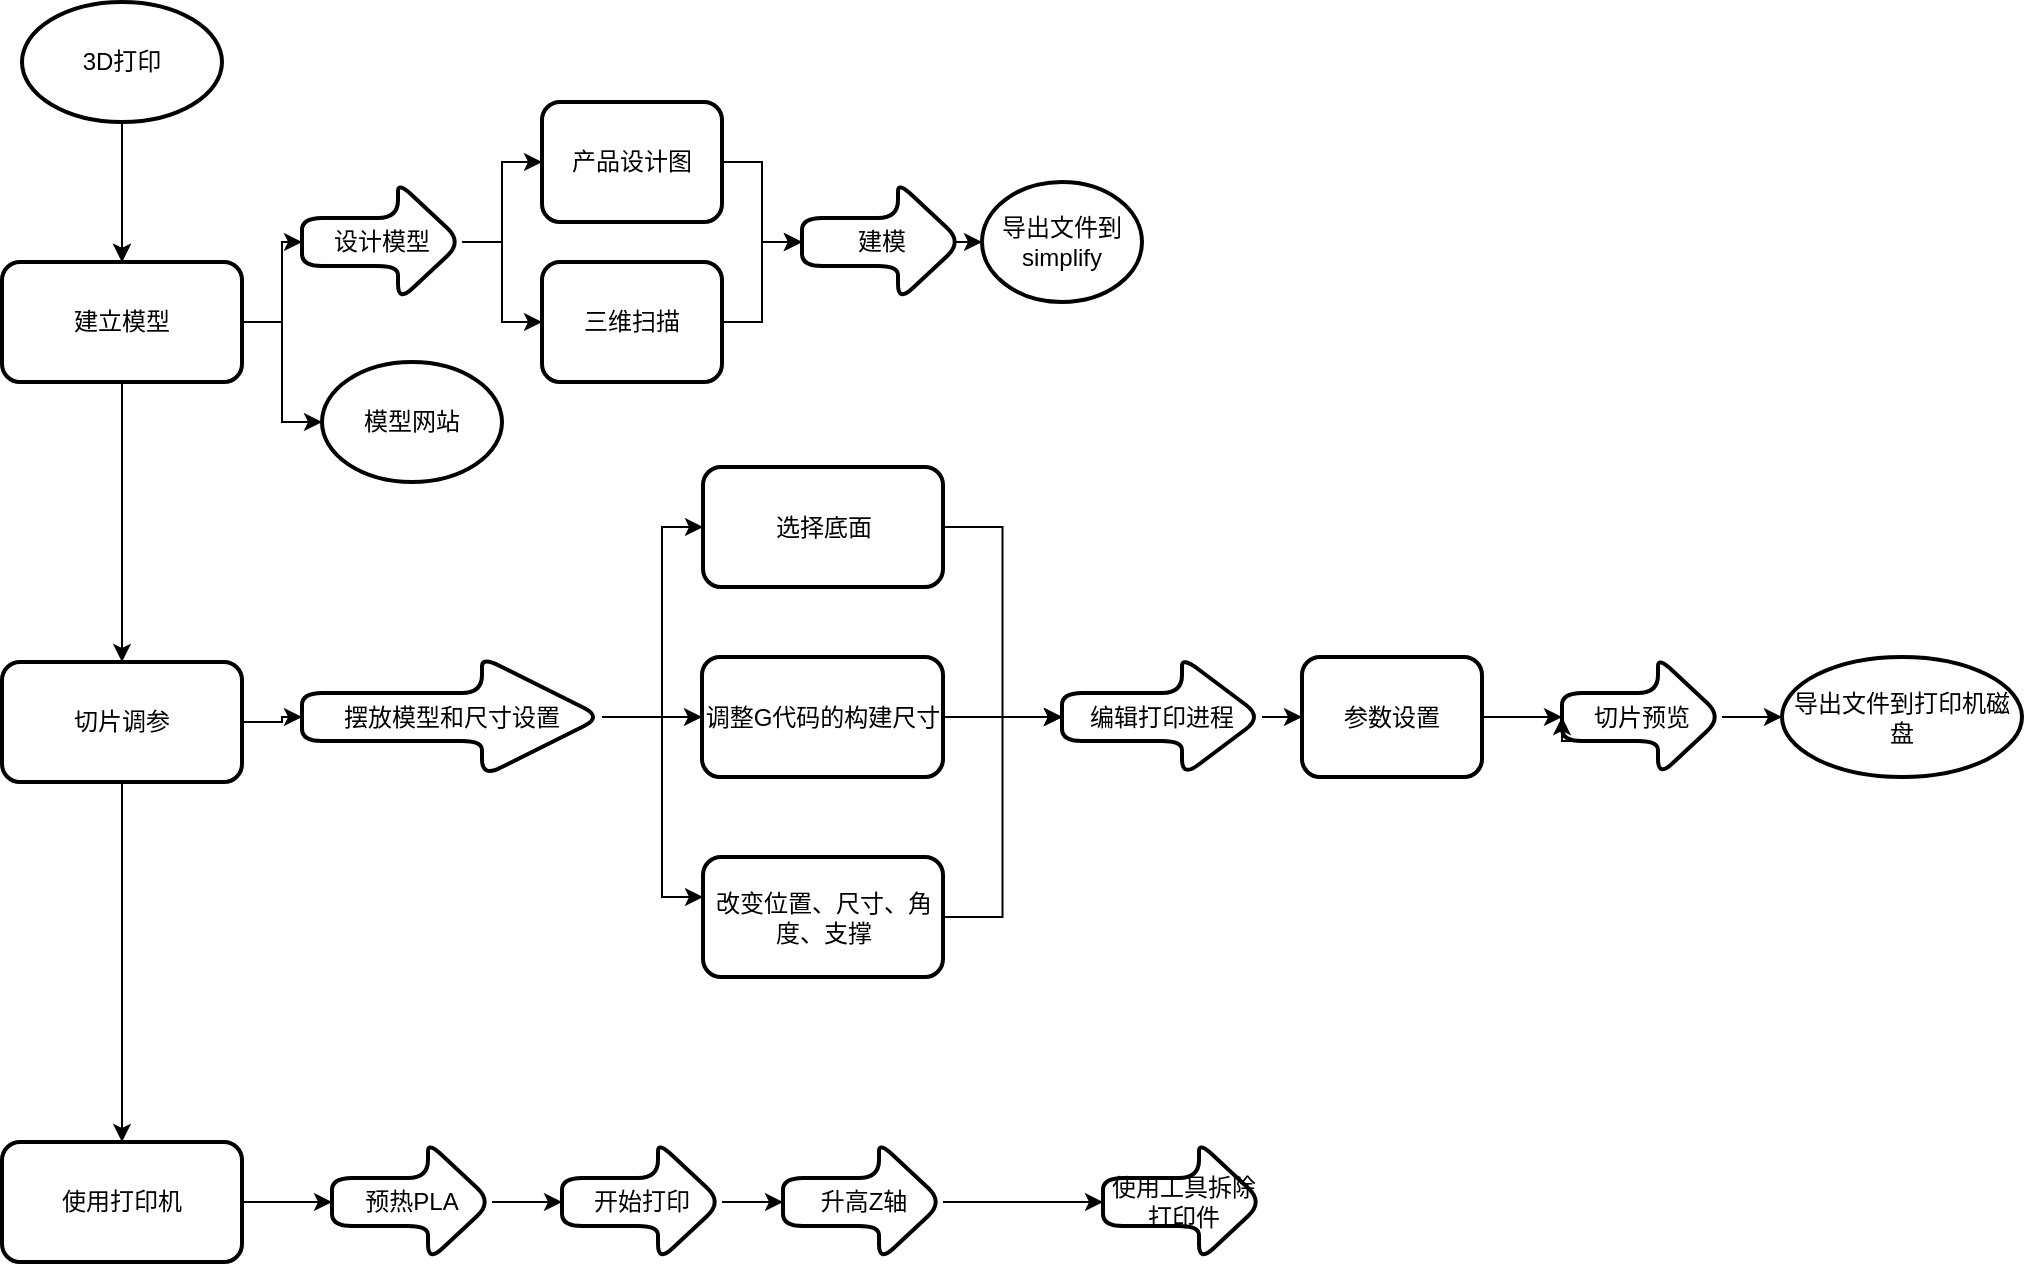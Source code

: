 <mxfile version="17.2.4" type="github">
  <diagram name="Page-1" id="74e2e168-ea6b-b213-b513-2b3c1d86103e">
    <mxGraphModel dx="1178" dy="816" grid="1" gridSize="10" guides="1" tooltips="1" connect="1" arrows="1" fold="1" page="1" pageScale="1" pageWidth="1100" pageHeight="850" background="none" math="0" shadow="0">
      <root>
        <mxCell id="0" />
        <mxCell id="1" parent="0" />
        <mxCell id="ZzXBGJE-0dsDp70dzkFh-5" value="" style="edgeStyle=orthogonalEdgeStyle;rounded=0;orthogonalLoop=1;jettySize=auto;html=1;" edge="1" parent="1" source="ZzXBGJE-0dsDp70dzkFh-1" target="ZzXBGJE-0dsDp70dzkFh-4">
          <mxGeometry relative="1" as="geometry" />
        </mxCell>
        <mxCell id="ZzXBGJE-0dsDp70dzkFh-31" value="" style="edgeStyle=orthogonalEdgeStyle;rounded=0;orthogonalLoop=1;jettySize=auto;html=1;" edge="1" parent="1" source="ZzXBGJE-0dsDp70dzkFh-1" target="ZzXBGJE-0dsDp70dzkFh-4">
          <mxGeometry relative="1" as="geometry" />
        </mxCell>
        <mxCell id="ZzXBGJE-0dsDp70dzkFh-1" value="3D打印" style="strokeWidth=2;html=1;shape=mxgraph.flowchart.start_1;whiteSpace=wrap;" vertex="1" parent="1">
          <mxGeometry x="100" y="160" width="100" height="60" as="geometry" />
        </mxCell>
        <mxCell id="ZzXBGJE-0dsDp70dzkFh-7" value="" style="edgeStyle=orthogonalEdgeStyle;rounded=0;orthogonalLoop=1;jettySize=auto;html=1;" edge="1" parent="1" source="ZzXBGJE-0dsDp70dzkFh-4" target="ZzXBGJE-0dsDp70dzkFh-6">
          <mxGeometry relative="1" as="geometry" />
        </mxCell>
        <mxCell id="ZzXBGJE-0dsDp70dzkFh-24" value="" style="edgeStyle=orthogonalEdgeStyle;rounded=0;orthogonalLoop=1;jettySize=auto;html=1;" edge="1" parent="1" source="ZzXBGJE-0dsDp70dzkFh-4" target="ZzXBGJE-0dsDp70dzkFh-23">
          <mxGeometry relative="1" as="geometry" />
        </mxCell>
        <mxCell id="ZzXBGJE-0dsDp70dzkFh-30" value="" style="edgeStyle=orthogonalEdgeStyle;rounded=0;orthogonalLoop=1;jettySize=auto;html=1;" edge="1" parent="1" source="ZzXBGJE-0dsDp70dzkFh-4" target="ZzXBGJE-0dsDp70dzkFh-29">
          <mxGeometry relative="1" as="geometry" />
        </mxCell>
        <mxCell id="ZzXBGJE-0dsDp70dzkFh-4" value="建立模型" style="rounded=1;whiteSpace=wrap;html=1;strokeWidth=2;" vertex="1" parent="1">
          <mxGeometry x="90" y="290" width="120" height="60" as="geometry" />
        </mxCell>
        <mxCell id="ZzXBGJE-0dsDp70dzkFh-15" value="" style="edgeStyle=orthogonalEdgeStyle;rounded=0;orthogonalLoop=1;jettySize=auto;html=1;" edge="1" parent="1" source="ZzXBGJE-0dsDp70dzkFh-6" target="ZzXBGJE-0dsDp70dzkFh-14">
          <mxGeometry relative="1" as="geometry" />
        </mxCell>
        <mxCell id="ZzXBGJE-0dsDp70dzkFh-17" value="" style="edgeStyle=orthogonalEdgeStyle;rounded=0;orthogonalLoop=1;jettySize=auto;html=1;" edge="1" parent="1" source="ZzXBGJE-0dsDp70dzkFh-6" target="ZzXBGJE-0dsDp70dzkFh-16">
          <mxGeometry relative="1" as="geometry" />
        </mxCell>
        <mxCell id="ZzXBGJE-0dsDp70dzkFh-6" value="设计模型" style="shape=singleArrow;whiteSpace=wrap;html=1;arrowWidth=0.4;arrowSize=0.4;rounded=1;strokeWidth=2;" vertex="1" parent="1">
          <mxGeometry x="240" y="250" width="80" height="60" as="geometry" />
        </mxCell>
        <mxCell id="ZzXBGJE-0dsDp70dzkFh-19" value="" style="edgeStyle=orthogonalEdgeStyle;rounded=0;orthogonalLoop=1;jettySize=auto;html=1;" edge="1" parent="1" source="ZzXBGJE-0dsDp70dzkFh-14" target="ZzXBGJE-0dsDp70dzkFh-18">
          <mxGeometry relative="1" as="geometry" />
        </mxCell>
        <mxCell id="ZzXBGJE-0dsDp70dzkFh-14" value="产品设计图" style="whiteSpace=wrap;html=1;rounded=1;strokeWidth=2;" vertex="1" parent="1">
          <mxGeometry x="360" y="210" width="90" height="60" as="geometry" />
        </mxCell>
        <mxCell id="ZzXBGJE-0dsDp70dzkFh-20" value="" style="edgeStyle=orthogonalEdgeStyle;rounded=0;orthogonalLoop=1;jettySize=auto;html=1;" edge="1" parent="1" source="ZzXBGJE-0dsDp70dzkFh-16" target="ZzXBGJE-0dsDp70dzkFh-18">
          <mxGeometry relative="1" as="geometry" />
        </mxCell>
        <mxCell id="ZzXBGJE-0dsDp70dzkFh-16" value="三维扫描" style="whiteSpace=wrap;html=1;rounded=1;strokeWidth=2;" vertex="1" parent="1">
          <mxGeometry x="360" y="290" width="90" height="60" as="geometry" />
        </mxCell>
        <mxCell id="ZzXBGJE-0dsDp70dzkFh-22" value="" style="edgeStyle=orthogonalEdgeStyle;rounded=0;orthogonalLoop=1;jettySize=auto;html=1;" edge="1" parent="1" source="ZzXBGJE-0dsDp70dzkFh-18" target="ZzXBGJE-0dsDp70dzkFh-21">
          <mxGeometry relative="1" as="geometry" />
        </mxCell>
        <mxCell id="ZzXBGJE-0dsDp70dzkFh-18" value="建模" style="shape=singleArrow;whiteSpace=wrap;html=1;arrowWidth=0.4;arrowSize=0.4;rounded=1;strokeWidth=2;" vertex="1" parent="1">
          <mxGeometry x="490" y="250" width="80" height="60" as="geometry" />
        </mxCell>
        <mxCell id="ZzXBGJE-0dsDp70dzkFh-21" value="导出文件到simplify" style="ellipse;whiteSpace=wrap;html=1;rounded=1;strokeWidth=2;" vertex="1" parent="1">
          <mxGeometry x="580" y="250" width="80" height="60" as="geometry" />
        </mxCell>
        <mxCell id="ZzXBGJE-0dsDp70dzkFh-23" value="模型网站" style="ellipse;whiteSpace=wrap;html=1;rounded=1;strokeWidth=2;" vertex="1" parent="1">
          <mxGeometry x="250" y="340" width="90" height="60" as="geometry" />
        </mxCell>
        <mxCell id="ZzXBGJE-0dsDp70dzkFh-33" value="" style="edgeStyle=orthogonalEdgeStyle;rounded=0;orthogonalLoop=1;jettySize=auto;html=1;" edge="1" parent="1" source="ZzXBGJE-0dsDp70dzkFh-29" target="ZzXBGJE-0dsDp70dzkFh-32">
          <mxGeometry relative="1" as="geometry" />
        </mxCell>
        <mxCell id="ZzXBGJE-0dsDp70dzkFh-56" value="" style="edgeStyle=orthogonalEdgeStyle;rounded=0;orthogonalLoop=1;jettySize=auto;html=1;" edge="1" parent="1" source="ZzXBGJE-0dsDp70dzkFh-29" target="ZzXBGJE-0dsDp70dzkFh-55">
          <mxGeometry relative="1" as="geometry" />
        </mxCell>
        <mxCell id="ZzXBGJE-0dsDp70dzkFh-29" value="切片调参" style="rounded=1;whiteSpace=wrap;html=1;strokeWidth=2;" vertex="1" parent="1">
          <mxGeometry x="90" y="490" width="120" height="60" as="geometry" />
        </mxCell>
        <mxCell id="ZzXBGJE-0dsDp70dzkFh-36" value="" style="edgeStyle=orthogonalEdgeStyle;rounded=0;orthogonalLoop=1;jettySize=auto;html=1;" edge="1" parent="1" source="ZzXBGJE-0dsDp70dzkFh-32" target="ZzXBGJE-0dsDp70dzkFh-35">
          <mxGeometry relative="1" as="geometry">
            <Array as="points">
              <mxPoint x="420" y="517.5" />
              <mxPoint x="420" y="422.5" />
            </Array>
          </mxGeometry>
        </mxCell>
        <mxCell id="ZzXBGJE-0dsDp70dzkFh-38" value="" style="edgeStyle=orthogonalEdgeStyle;rounded=0;orthogonalLoop=1;jettySize=auto;html=1;" edge="1" parent="1" source="ZzXBGJE-0dsDp70dzkFh-32" target="ZzXBGJE-0dsDp70dzkFh-37">
          <mxGeometry relative="1" as="geometry" />
        </mxCell>
        <mxCell id="ZzXBGJE-0dsDp70dzkFh-40" value="" style="edgeStyle=orthogonalEdgeStyle;rounded=0;orthogonalLoop=1;jettySize=auto;html=1;" edge="1" parent="1" source="ZzXBGJE-0dsDp70dzkFh-32" target="ZzXBGJE-0dsDp70dzkFh-39">
          <mxGeometry relative="1" as="geometry">
            <Array as="points">
              <mxPoint x="420" y="517.5" />
              <mxPoint x="420" y="607.5" />
            </Array>
          </mxGeometry>
        </mxCell>
        <mxCell id="ZzXBGJE-0dsDp70dzkFh-32" value="摆放模型和尺寸设置" style="shape=singleArrow;whiteSpace=wrap;html=1;arrowWidth=0.4;arrowSize=0.4;rounded=1;strokeWidth=2;" vertex="1" parent="1">
          <mxGeometry x="240" y="487.5" width="150" height="60" as="geometry" />
        </mxCell>
        <mxCell id="ZzXBGJE-0dsDp70dzkFh-47" style="edgeStyle=orthogonalEdgeStyle;rounded=0;orthogonalLoop=1;jettySize=auto;html=1;exitX=1;exitY=0.5;exitDx=0;exitDy=0;entryX=0;entryY=0.5;entryDx=0;entryDy=0;entryPerimeter=0;" edge="1" parent="1" source="ZzXBGJE-0dsDp70dzkFh-35" target="ZzXBGJE-0dsDp70dzkFh-41">
          <mxGeometry relative="1" as="geometry" />
        </mxCell>
        <mxCell id="ZzXBGJE-0dsDp70dzkFh-35" value="选择底面" style="whiteSpace=wrap;html=1;rounded=1;strokeWidth=2;" vertex="1" parent="1">
          <mxGeometry x="440.5" y="392.5" width="120" height="60" as="geometry" />
        </mxCell>
        <mxCell id="ZzXBGJE-0dsDp70dzkFh-46" value="" style="edgeStyle=orthogonalEdgeStyle;rounded=0;orthogonalLoop=1;jettySize=auto;html=1;" edge="1" parent="1" source="ZzXBGJE-0dsDp70dzkFh-37" target="ZzXBGJE-0dsDp70dzkFh-41">
          <mxGeometry relative="1" as="geometry" />
        </mxCell>
        <mxCell id="ZzXBGJE-0dsDp70dzkFh-37" value="调整G代码的构建尺寸" style="whiteSpace=wrap;html=1;rounded=1;strokeWidth=2;" vertex="1" parent="1">
          <mxGeometry x="440" y="487.5" width="120.5" height="60" as="geometry" />
        </mxCell>
        <mxCell id="ZzXBGJE-0dsDp70dzkFh-49" style="edgeStyle=orthogonalEdgeStyle;rounded=0;orthogonalLoop=1;jettySize=auto;html=1;exitX=1;exitY=0.5;exitDx=0;exitDy=0;entryX=0;entryY=0.5;entryDx=0;entryDy=0;entryPerimeter=0;" edge="1" parent="1" source="ZzXBGJE-0dsDp70dzkFh-39" target="ZzXBGJE-0dsDp70dzkFh-41">
          <mxGeometry relative="1" as="geometry" />
        </mxCell>
        <mxCell id="ZzXBGJE-0dsDp70dzkFh-39" value="改变位置、尺寸、角度、支撑" style="whiteSpace=wrap;html=1;rounded=1;strokeWidth=2;" vertex="1" parent="1">
          <mxGeometry x="440.5" y="587.5" width="120" height="60" as="geometry" />
        </mxCell>
        <mxCell id="ZzXBGJE-0dsDp70dzkFh-45" value="" style="edgeStyle=orthogonalEdgeStyle;rounded=0;orthogonalLoop=1;jettySize=auto;html=1;" edge="1" parent="1" source="ZzXBGJE-0dsDp70dzkFh-41" target="ZzXBGJE-0dsDp70dzkFh-44">
          <mxGeometry relative="1" as="geometry" />
        </mxCell>
        <mxCell id="ZzXBGJE-0dsDp70dzkFh-41" value="编辑打印进程" style="shape=singleArrow;whiteSpace=wrap;html=1;arrowWidth=0.4;arrowSize=0.4;rounded=1;strokeWidth=2;" vertex="1" parent="1">
          <mxGeometry x="620" y="487.5" width="100" height="60" as="geometry" />
        </mxCell>
        <mxCell id="ZzXBGJE-0dsDp70dzkFh-51" value="" style="edgeStyle=orthogonalEdgeStyle;rounded=0;orthogonalLoop=1;jettySize=auto;html=1;" edge="1" parent="1" source="ZzXBGJE-0dsDp70dzkFh-44" target="ZzXBGJE-0dsDp70dzkFh-50">
          <mxGeometry relative="1" as="geometry" />
        </mxCell>
        <mxCell id="ZzXBGJE-0dsDp70dzkFh-44" value="参数设置" style="whiteSpace=wrap;html=1;rounded=1;strokeWidth=2;" vertex="1" parent="1">
          <mxGeometry x="740" y="487.5" width="90" height="60" as="geometry" />
        </mxCell>
        <mxCell id="ZzXBGJE-0dsDp70dzkFh-54" value="" style="edgeStyle=orthogonalEdgeStyle;rounded=0;orthogonalLoop=1;jettySize=auto;html=1;" edge="1" parent="1" source="ZzXBGJE-0dsDp70dzkFh-50" target="ZzXBGJE-0dsDp70dzkFh-53">
          <mxGeometry relative="1" as="geometry" />
        </mxCell>
        <mxCell id="ZzXBGJE-0dsDp70dzkFh-50" value="切片预览" style="shape=singleArrow;whiteSpace=wrap;html=1;arrowWidth=0.4;arrowSize=0.4;rounded=1;strokeWidth=2;" vertex="1" parent="1">
          <mxGeometry x="870" y="487.5" width="80" height="60" as="geometry" />
        </mxCell>
        <mxCell id="ZzXBGJE-0dsDp70dzkFh-52" style="edgeStyle=orthogonalEdgeStyle;rounded=0;orthogonalLoop=1;jettySize=auto;html=1;exitX=0;exitY=0;exitDx=24;exitDy=42;exitPerimeter=0;entryX=0;entryY=0.5;entryDx=0;entryDy=0;entryPerimeter=0;" edge="1" parent="1" source="ZzXBGJE-0dsDp70dzkFh-50" target="ZzXBGJE-0dsDp70dzkFh-50">
          <mxGeometry relative="1" as="geometry" />
        </mxCell>
        <mxCell id="ZzXBGJE-0dsDp70dzkFh-53" value="导出文件到打印机磁盘" style="ellipse;whiteSpace=wrap;html=1;rounded=1;strokeWidth=2;" vertex="1" parent="1">
          <mxGeometry x="980" y="487.5" width="120" height="60" as="geometry" />
        </mxCell>
        <mxCell id="ZzXBGJE-0dsDp70dzkFh-58" value="" style="edgeStyle=orthogonalEdgeStyle;rounded=0;orthogonalLoop=1;jettySize=auto;html=1;" edge="1" parent="1" source="ZzXBGJE-0dsDp70dzkFh-55" target="ZzXBGJE-0dsDp70dzkFh-57">
          <mxGeometry relative="1" as="geometry" />
        </mxCell>
        <mxCell id="ZzXBGJE-0dsDp70dzkFh-55" value="使用打印机" style="rounded=1;whiteSpace=wrap;html=1;strokeWidth=2;" vertex="1" parent="1">
          <mxGeometry x="90" y="730" width="120" height="60" as="geometry" />
        </mxCell>
        <mxCell id="ZzXBGJE-0dsDp70dzkFh-61" value="" style="edgeStyle=orthogonalEdgeStyle;rounded=0;orthogonalLoop=1;jettySize=auto;html=1;" edge="1" parent="1" source="ZzXBGJE-0dsDp70dzkFh-57" target="ZzXBGJE-0dsDp70dzkFh-60">
          <mxGeometry relative="1" as="geometry" />
        </mxCell>
        <mxCell id="ZzXBGJE-0dsDp70dzkFh-57" value="预热PLA" style="shape=singleArrow;whiteSpace=wrap;html=1;arrowWidth=0.4;arrowSize=0.4;rounded=1;strokeWidth=2;" vertex="1" parent="1">
          <mxGeometry x="255" y="730" width="80" height="60" as="geometry" />
        </mxCell>
        <mxCell id="ZzXBGJE-0dsDp70dzkFh-63" value="" style="edgeStyle=orthogonalEdgeStyle;rounded=0;orthogonalLoop=1;jettySize=auto;html=1;" edge="1" parent="1" source="ZzXBGJE-0dsDp70dzkFh-60" target="ZzXBGJE-0dsDp70dzkFh-62">
          <mxGeometry relative="1" as="geometry" />
        </mxCell>
        <mxCell id="ZzXBGJE-0dsDp70dzkFh-60" value="开始打印" style="shape=singleArrow;whiteSpace=wrap;html=1;arrowWidth=0.4;arrowSize=0.4;rounded=1;strokeWidth=2;" vertex="1" parent="1">
          <mxGeometry x="370" y="730" width="80" height="60" as="geometry" />
        </mxCell>
        <mxCell id="ZzXBGJE-0dsDp70dzkFh-65" value="" style="edgeStyle=orthogonalEdgeStyle;rounded=0;orthogonalLoop=1;jettySize=auto;html=1;" edge="1" parent="1" source="ZzXBGJE-0dsDp70dzkFh-62" target="ZzXBGJE-0dsDp70dzkFh-64">
          <mxGeometry relative="1" as="geometry" />
        </mxCell>
        <mxCell id="ZzXBGJE-0dsDp70dzkFh-62" value="升高Z轴" style="shape=singleArrow;whiteSpace=wrap;html=1;arrowWidth=0.4;arrowSize=0.4;rounded=1;strokeWidth=2;" vertex="1" parent="1">
          <mxGeometry x="480.5" y="730" width="80" height="60" as="geometry" />
        </mxCell>
        <mxCell id="ZzXBGJE-0dsDp70dzkFh-64" value="使用工具拆除打印件" style="shape=singleArrow;whiteSpace=wrap;html=1;arrowWidth=0.4;arrowSize=0.4;rounded=1;strokeWidth=2;" vertex="1" parent="1">
          <mxGeometry x="640.5" y="730" width="80" height="60" as="geometry" />
        </mxCell>
      </root>
    </mxGraphModel>
  </diagram>
</mxfile>
